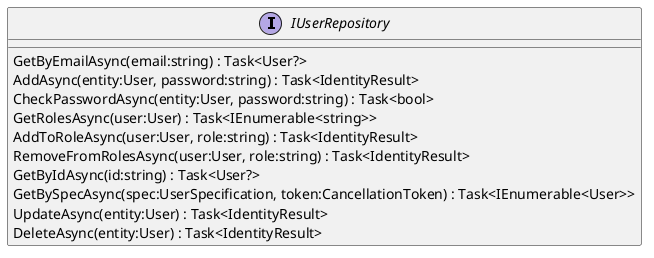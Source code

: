 @startuml
interface IUserRepository {
    GetByEmailAsync(email:string) : Task<User?>
    AddAsync(entity:User, password:string) : Task<IdentityResult>
    CheckPasswordAsync(entity:User, password:string) : Task<bool>
    GetRolesAsync(user:User) : Task<IEnumerable<string>>
    AddToRoleAsync(user:User, role:string) : Task<IdentityResult>
    RemoveFromRolesAsync(user:User, role:string) : Task<IdentityResult>
    GetByIdAsync(id:string) : Task<User?>
    GetBySpecAsync(spec:UserSpecification, token:CancellationToken) : Task<IEnumerable<User>>
    UpdateAsync(entity:User) : Task<IdentityResult>
    DeleteAsync(entity:User) : Task<IdentityResult>
}
@enduml
